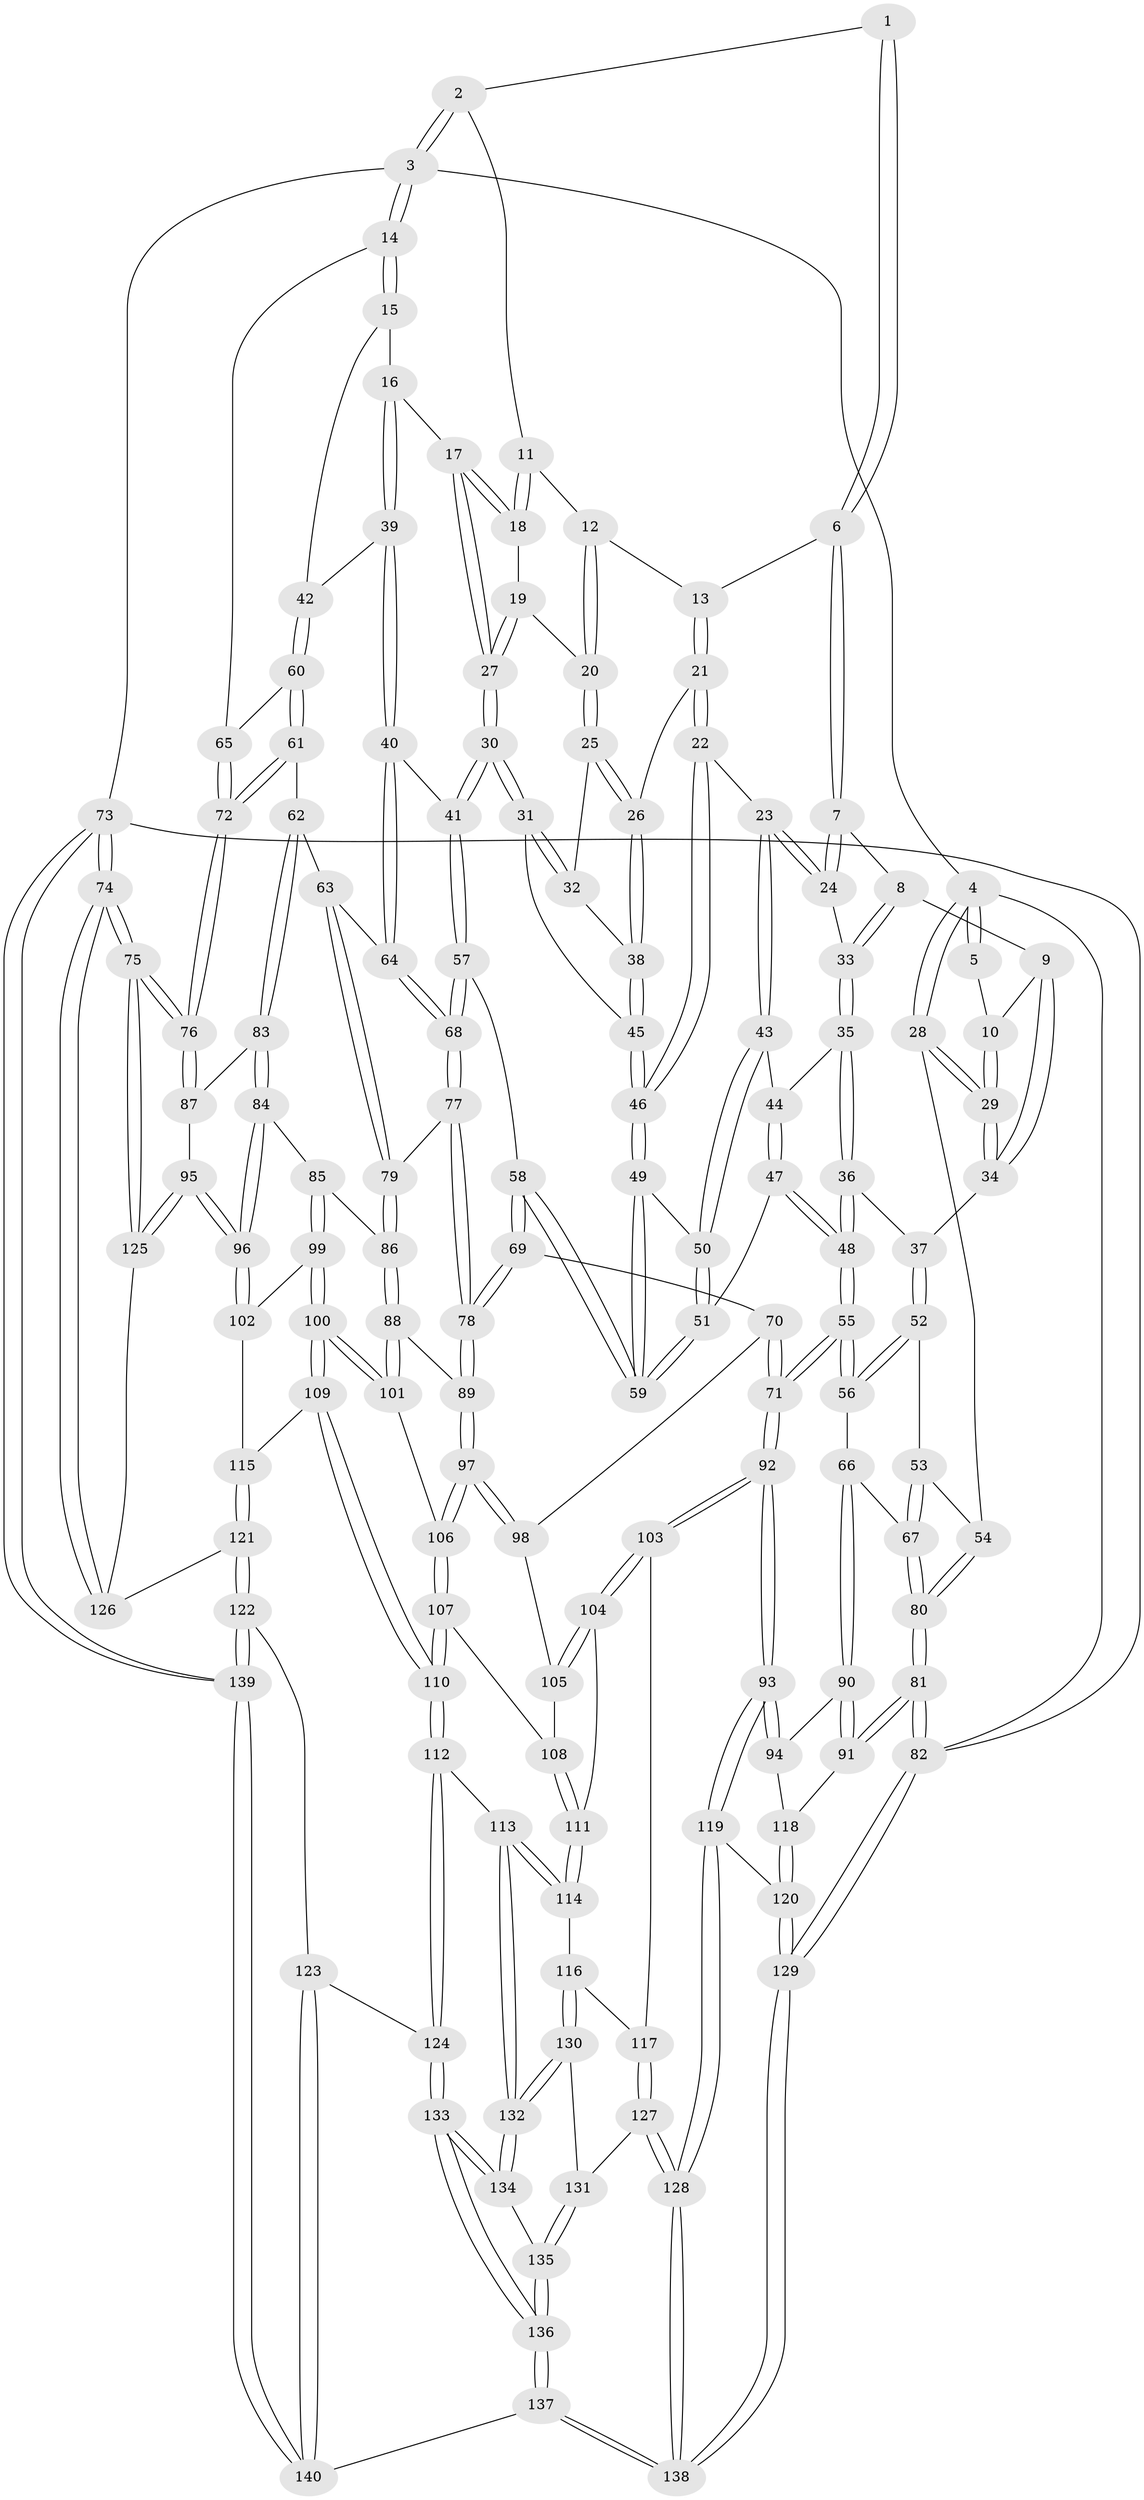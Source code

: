 // Generated by graph-tools (version 1.1) at 2025/27/03/09/25 03:27:10]
// undirected, 140 vertices, 347 edges
graph export_dot {
graph [start="1"]
  node [color=gray90,style=filled];
  1 [pos="+0.4700636656583155+0"];
  2 [pos="+0.9113019204199351+0"];
  3 [pos="+1+0"];
  4 [pos="+0+0"];
  5 [pos="+0.26973410338816717+0"];
  6 [pos="+0.472191050942311+0"];
  7 [pos="+0.3604328268762985+0.08320650293210871"];
  8 [pos="+0.2135989852051357+0.0895362008579572"];
  9 [pos="+0.1991840510262671+0.07982013094413537"];
  10 [pos="+0.1971607103333377+0.06833985382404663"];
  11 [pos="+0.7166451921920466+0.0663002893871147"];
  12 [pos="+0.5584081311480092+0.004803441464477968"];
  13 [pos="+0.5295336582342084+0"];
  14 [pos="+1+0"];
  15 [pos="+0.9000584571135634+0.06263289832980941"];
  16 [pos="+0.7795649676294625+0.11927476046773497"];
  17 [pos="+0.7462837268920665+0.1181477810702937"];
  18 [pos="+0.7294882953973202+0.10215339066679267"];
  19 [pos="+0.6476058059016868+0.12307189777846243"];
  20 [pos="+0.6204536865228878+0.12035640015522453"];
  21 [pos="+0.494351474290306+0.13658539112955823"];
  22 [pos="+0.4225620196622733+0.18607422262881754"];
  23 [pos="+0.40391589942598943+0.18935140359451164"];
  24 [pos="+0.3631737173169597+0.12792333844753492"];
  25 [pos="+0.6188938114004044+0.12696782401645698"];
  26 [pos="+0.5273666373570527+0.1702690899555879"];
  27 [pos="+0.7045552967495444+0.20339321415379627"];
  28 [pos="+0+0"];
  29 [pos="+0+0.0040886915352854845"];
  30 [pos="+0.6906242514309955+0.26013828697634384"];
  31 [pos="+0.6628534333890684+0.25116231710996784"];
  32 [pos="+0.6183481299009885+0.14015459538145691"];
  33 [pos="+0.2669398164280388+0.16229859024186472"];
  34 [pos="+0.13177695391614055+0.16627859539858036"];
  35 [pos="+0.2675013470318075+0.20363426558155182"];
  36 [pos="+0.20553188825667543+0.23678878866896658"];
  37 [pos="+0.1347495582290944+0.21219058125256265"];
  38 [pos="+0.5535415151811645+0.2098808069636014"];
  39 [pos="+0.822296560335306+0.2735423037264344"];
  40 [pos="+0.774644661814563+0.2870126656086996"];
  41 [pos="+0.7090248853102056+0.28201124114108567"];
  42 [pos="+0.8383333017128449+0.27412164782652587"];
  43 [pos="+0.40038194847663783+0.19508557150609704"];
  44 [pos="+0.2771436942440959+0.21082436791007583"];
  45 [pos="+0.5648583686166376+0.25256859766256357"];
  46 [pos="+0.529794071512936+0.2874758078162761"];
  47 [pos="+0.33415785468876114+0.3422199799038497"];
  48 [pos="+0.26282400504760184+0.4286082073538831"];
  49 [pos="+0.5255071410446841+0.29791616009124644"];
  50 [pos="+0.38694691836638917+0.2585611859041336"];
  51 [pos="+0.34567837659748357+0.3355135552433393"];
  52 [pos="+0.12094812275145223+0.22965311750134657"];
  53 [pos="+0.005806063134867621+0.28486268195589615"];
  54 [pos="+0+0.25629189740327724"];
  55 [pos="+0.2533577759690465+0.44925035711979183"];
  56 [pos="+0.18576756821571558+0.43223539159840835"];
  57 [pos="+0.6714595355350707+0.36859272501246837"];
  58 [pos="+0.5346426574634576+0.40206351596213236"];
  59 [pos="+0.514996147232464+0.3584025427755387"];
  60 [pos="+0.8614866413510537+0.284825125162229"];
  61 [pos="+0.9444365945499833+0.4153176084780864"];
  62 [pos="+0.8900158949082272+0.44598992296939827"];
  63 [pos="+0.8511378243391617+0.43999529625994716"];
  64 [pos="+0.7850565766815693+0.3825215429936362"];
  65 [pos="+1+0"];
  66 [pos="+0.15449477110954973+0.4320710631830576"];
  67 [pos="+0.14311380556027695+0.4234345612882823"];
  68 [pos="+0.7137713372261186+0.4552146339374414"];
  69 [pos="+0.5254727151133073+0.45161463007278674"];
  70 [pos="+0.4659017273369547+0.4888734353500419"];
  71 [pos="+0.2569353514190329+0.4566804309921805"];
  72 [pos="+1+0.4601027376431995"];
  73 [pos="+1+1"];
  74 [pos="+1+1"];
  75 [pos="+1+0.6260466755711513"];
  76 [pos="+1+0.5991280266023941"];
  77 [pos="+0.7148288329978669+0.46190820756113377"];
  78 [pos="+0.5896780876767713+0.5089077557941805"];
  79 [pos="+0.7231943610622571+0.4704059537290125"];
  80 [pos="+0+0.36938739933121245"];
  81 [pos="+0+0.5700072545567479"];
  82 [pos="+0+1"];
  83 [pos="+0.8546075021490482+0.521813626081678"];
  84 [pos="+0.8400904402398287+0.5372472784101754"];
  85 [pos="+0.758402963594831+0.5395554379456132"];
  86 [pos="+0.7380364893659962+0.5199483518818773"];
  87 [pos="+0.9039083994196451+0.5601542875926421"];
  88 [pos="+0.6464379344984421+0.5915583567037671"];
  89 [pos="+0.5939949804921595+0.5284060777811698"];
  90 [pos="+0.03573920534135874+0.5078724488625218"];
  91 [pos="+0+0.5698290325266382"];
  92 [pos="+0.2543719892181419+0.6286474934401323"];
  93 [pos="+0.24369552130855993+0.6382785598895445"];
  94 [pos="+0.1519952679955637+0.6431179602683893"];
  95 [pos="+0.8641283450020523+0.6732456267340559"];
  96 [pos="+0.8606164132458693+0.6704561856055709"];
  97 [pos="+0.5315902856323093+0.6134409238424242"];
  98 [pos="+0.46480426298400634+0.5613730765955091"];
  99 [pos="+0.7580942237434168+0.5600618450962911"];
  100 [pos="+0.6722180255255354+0.6550889007964914"];
  101 [pos="+0.6493035364325407+0.6122363849618855"];
  102 [pos="+0.7912616729940891+0.6537836293440951"];
  103 [pos="+0.2951637954810842+0.645329115383716"];
  104 [pos="+0.35776234674594937+0.6351138732376177"];
  105 [pos="+0.43229678238596403+0.6024215339875479"];
  106 [pos="+0.5358564266288199+0.6361491257134428"];
  107 [pos="+0.5336419032137962+0.6453610142651338"];
  108 [pos="+0.4842040243052392+0.6633907647896305"];
  109 [pos="+0.6783734705217425+0.6781512550815202"];
  110 [pos="+0.5895471075893638+0.7397175018968474"];
  111 [pos="+0.46668374232126064+0.6886709236996865"];
  112 [pos="+0.5754864264727796+0.7725862565838375"];
  113 [pos="+0.5735922044348931+0.7727617947804717"];
  114 [pos="+0.465715511293045+0.7027475560313167"];
  115 [pos="+0.6924053766026179+0.683621689812428"];
  116 [pos="+0.40732495859215356+0.7643621708879426"];
  117 [pos="+0.3462572381522687+0.7093878454169938"];
  118 [pos="+0.08493869233289662+0.6637671209075632"];
  119 [pos="+0.22404247790094484+0.7199541934460111"];
  120 [pos="+0.05355458592464927+0.8057206810797545"];
  121 [pos="+0.7790311639072544+0.8517344127784794"];
  122 [pos="+0.7706841405439339+0.864561110534703"];
  123 [pos="+0.6984762479463406+0.8944699650859422"];
  124 [pos="+0.6132635375674621+0.8376123333466663"];
  125 [pos="+0.8926071837621012+0.7007058121521035"];
  126 [pos="+0.8460267094122583+0.8086355557298308"];
  127 [pos="+0.30910409736837474+0.8396008987945268"];
  128 [pos="+0.23560552949690822+0.8460932730622913"];
  129 [pos="+0+1"];
  130 [pos="+0.4123071320793839+0.7799563890957849"];
  131 [pos="+0.3273784292481082+0.8421591675473802"];
  132 [pos="+0.4545198724424216+0.8189710105750293"];
  133 [pos="+0.45242153017872166+0.9683774225813792"];
  134 [pos="+0.45403480200095897+0.8262170878405573"];
  135 [pos="+0.3467190589806143+0.866305845883043"];
  136 [pos="+0.4381558581928367+1"];
  137 [pos="+0.42251489477248544+1"];
  138 [pos="+0+1"];
  139 [pos="+1+1"];
  140 [pos="+0.5838807754670368+1"];
  1 -- 2;
  1 -- 6;
  1 -- 6;
  2 -- 3;
  2 -- 3;
  2 -- 11;
  3 -- 4;
  3 -- 14;
  3 -- 14;
  3 -- 73;
  4 -- 5;
  4 -- 5;
  4 -- 28;
  4 -- 28;
  4 -- 82;
  5 -- 10;
  6 -- 7;
  6 -- 7;
  6 -- 13;
  7 -- 8;
  7 -- 24;
  7 -- 24;
  8 -- 9;
  8 -- 33;
  8 -- 33;
  9 -- 10;
  9 -- 34;
  9 -- 34;
  10 -- 29;
  10 -- 29;
  11 -- 12;
  11 -- 18;
  11 -- 18;
  12 -- 13;
  12 -- 20;
  12 -- 20;
  13 -- 21;
  13 -- 21;
  14 -- 15;
  14 -- 15;
  14 -- 65;
  15 -- 16;
  15 -- 42;
  16 -- 17;
  16 -- 39;
  16 -- 39;
  17 -- 18;
  17 -- 18;
  17 -- 27;
  17 -- 27;
  18 -- 19;
  19 -- 20;
  19 -- 27;
  19 -- 27;
  20 -- 25;
  20 -- 25;
  21 -- 22;
  21 -- 22;
  21 -- 26;
  22 -- 23;
  22 -- 46;
  22 -- 46;
  23 -- 24;
  23 -- 24;
  23 -- 43;
  23 -- 43;
  24 -- 33;
  25 -- 26;
  25 -- 26;
  25 -- 32;
  26 -- 38;
  26 -- 38;
  27 -- 30;
  27 -- 30;
  28 -- 29;
  28 -- 29;
  28 -- 54;
  29 -- 34;
  29 -- 34;
  30 -- 31;
  30 -- 31;
  30 -- 41;
  30 -- 41;
  31 -- 32;
  31 -- 32;
  31 -- 45;
  32 -- 38;
  33 -- 35;
  33 -- 35;
  34 -- 37;
  35 -- 36;
  35 -- 36;
  35 -- 44;
  36 -- 37;
  36 -- 48;
  36 -- 48;
  37 -- 52;
  37 -- 52;
  38 -- 45;
  38 -- 45;
  39 -- 40;
  39 -- 40;
  39 -- 42;
  40 -- 41;
  40 -- 64;
  40 -- 64;
  41 -- 57;
  41 -- 57;
  42 -- 60;
  42 -- 60;
  43 -- 44;
  43 -- 50;
  43 -- 50;
  44 -- 47;
  44 -- 47;
  45 -- 46;
  45 -- 46;
  46 -- 49;
  46 -- 49;
  47 -- 48;
  47 -- 48;
  47 -- 51;
  48 -- 55;
  48 -- 55;
  49 -- 50;
  49 -- 59;
  49 -- 59;
  50 -- 51;
  50 -- 51;
  51 -- 59;
  51 -- 59;
  52 -- 53;
  52 -- 56;
  52 -- 56;
  53 -- 54;
  53 -- 67;
  53 -- 67;
  54 -- 80;
  54 -- 80;
  55 -- 56;
  55 -- 56;
  55 -- 71;
  55 -- 71;
  56 -- 66;
  57 -- 58;
  57 -- 68;
  57 -- 68;
  58 -- 59;
  58 -- 59;
  58 -- 69;
  58 -- 69;
  60 -- 61;
  60 -- 61;
  60 -- 65;
  61 -- 62;
  61 -- 72;
  61 -- 72;
  62 -- 63;
  62 -- 83;
  62 -- 83;
  63 -- 64;
  63 -- 79;
  63 -- 79;
  64 -- 68;
  64 -- 68;
  65 -- 72;
  65 -- 72;
  66 -- 67;
  66 -- 90;
  66 -- 90;
  67 -- 80;
  67 -- 80;
  68 -- 77;
  68 -- 77;
  69 -- 70;
  69 -- 78;
  69 -- 78;
  70 -- 71;
  70 -- 71;
  70 -- 98;
  71 -- 92;
  71 -- 92;
  72 -- 76;
  72 -- 76;
  73 -- 74;
  73 -- 74;
  73 -- 139;
  73 -- 139;
  73 -- 82;
  74 -- 75;
  74 -- 75;
  74 -- 126;
  74 -- 126;
  75 -- 76;
  75 -- 76;
  75 -- 125;
  75 -- 125;
  76 -- 87;
  76 -- 87;
  77 -- 78;
  77 -- 78;
  77 -- 79;
  78 -- 89;
  78 -- 89;
  79 -- 86;
  79 -- 86;
  80 -- 81;
  80 -- 81;
  81 -- 82;
  81 -- 82;
  81 -- 91;
  81 -- 91;
  82 -- 129;
  82 -- 129;
  83 -- 84;
  83 -- 84;
  83 -- 87;
  84 -- 85;
  84 -- 96;
  84 -- 96;
  85 -- 86;
  85 -- 99;
  85 -- 99;
  86 -- 88;
  86 -- 88;
  87 -- 95;
  88 -- 89;
  88 -- 101;
  88 -- 101;
  89 -- 97;
  89 -- 97;
  90 -- 91;
  90 -- 91;
  90 -- 94;
  91 -- 118;
  92 -- 93;
  92 -- 93;
  92 -- 103;
  92 -- 103;
  93 -- 94;
  93 -- 94;
  93 -- 119;
  93 -- 119;
  94 -- 118;
  95 -- 96;
  95 -- 96;
  95 -- 125;
  95 -- 125;
  96 -- 102;
  96 -- 102;
  97 -- 98;
  97 -- 98;
  97 -- 106;
  97 -- 106;
  98 -- 105;
  99 -- 100;
  99 -- 100;
  99 -- 102;
  100 -- 101;
  100 -- 101;
  100 -- 109;
  100 -- 109;
  101 -- 106;
  102 -- 115;
  103 -- 104;
  103 -- 104;
  103 -- 117;
  104 -- 105;
  104 -- 105;
  104 -- 111;
  105 -- 108;
  106 -- 107;
  106 -- 107;
  107 -- 108;
  107 -- 110;
  107 -- 110;
  108 -- 111;
  108 -- 111;
  109 -- 110;
  109 -- 110;
  109 -- 115;
  110 -- 112;
  110 -- 112;
  111 -- 114;
  111 -- 114;
  112 -- 113;
  112 -- 124;
  112 -- 124;
  113 -- 114;
  113 -- 114;
  113 -- 132;
  113 -- 132;
  114 -- 116;
  115 -- 121;
  115 -- 121;
  116 -- 117;
  116 -- 130;
  116 -- 130;
  117 -- 127;
  117 -- 127;
  118 -- 120;
  118 -- 120;
  119 -- 120;
  119 -- 128;
  119 -- 128;
  120 -- 129;
  120 -- 129;
  121 -- 122;
  121 -- 122;
  121 -- 126;
  122 -- 123;
  122 -- 139;
  122 -- 139;
  123 -- 124;
  123 -- 140;
  123 -- 140;
  124 -- 133;
  124 -- 133;
  125 -- 126;
  127 -- 128;
  127 -- 128;
  127 -- 131;
  128 -- 138;
  128 -- 138;
  129 -- 138;
  129 -- 138;
  130 -- 131;
  130 -- 132;
  130 -- 132;
  131 -- 135;
  131 -- 135;
  132 -- 134;
  132 -- 134;
  133 -- 134;
  133 -- 134;
  133 -- 136;
  133 -- 136;
  134 -- 135;
  135 -- 136;
  135 -- 136;
  136 -- 137;
  136 -- 137;
  137 -- 138;
  137 -- 138;
  137 -- 140;
  139 -- 140;
  139 -- 140;
}
